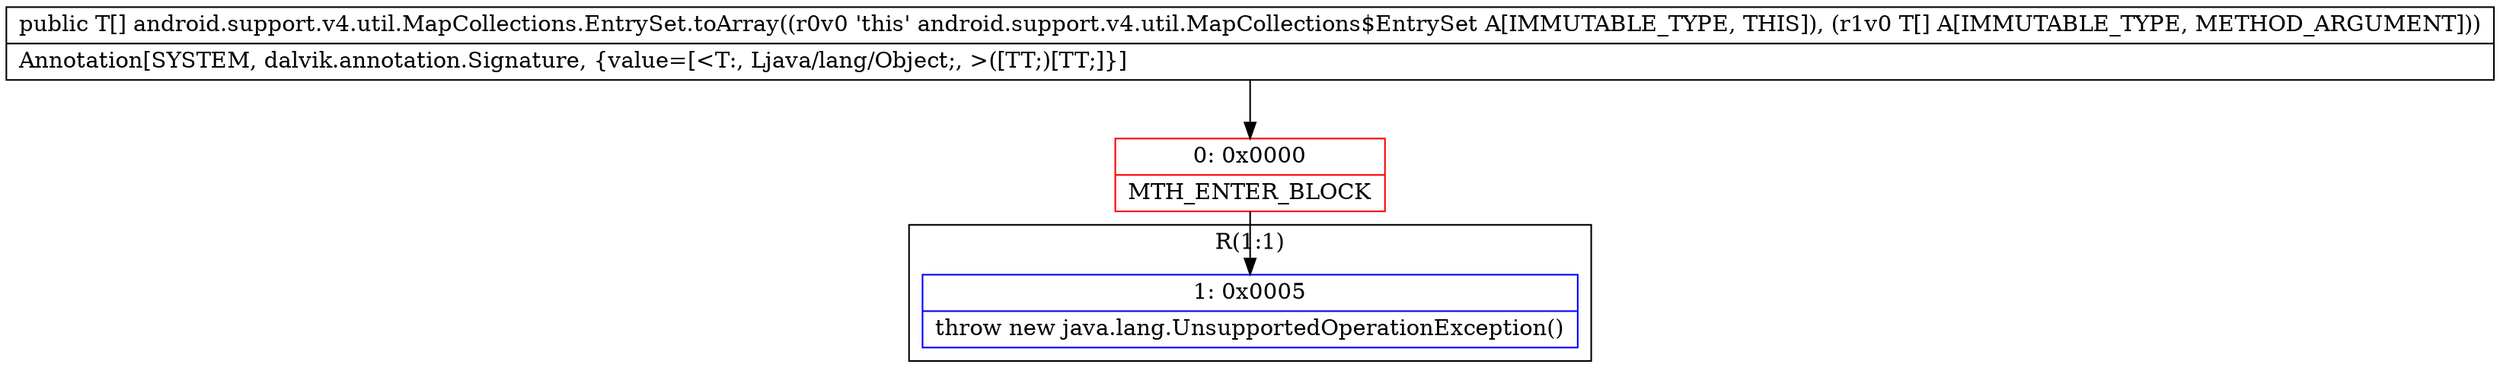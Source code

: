 digraph "CFG forandroid.support.v4.util.MapCollections.EntrySet.toArray([Ljava\/lang\/Object;)[Ljava\/lang\/Object;" {
subgraph cluster_Region_685974207 {
label = "R(1:1)";
node [shape=record,color=blue];
Node_1 [shape=record,label="{1\:\ 0x0005|throw new java.lang.UnsupportedOperationException()\l}"];
}
Node_0 [shape=record,color=red,label="{0\:\ 0x0000|MTH_ENTER_BLOCK\l}"];
MethodNode[shape=record,label="{public T[] android.support.v4.util.MapCollections.EntrySet.toArray((r0v0 'this' android.support.v4.util.MapCollections$EntrySet A[IMMUTABLE_TYPE, THIS]), (r1v0 T[] A[IMMUTABLE_TYPE, METHOD_ARGUMENT]))  | Annotation[SYSTEM, dalvik.annotation.Signature, \{value=[\<T:, Ljava\/lang\/Object;, \>([TT;)[TT;]\}]\l}"];
MethodNode -> Node_0;
Node_0 -> Node_1;
}

